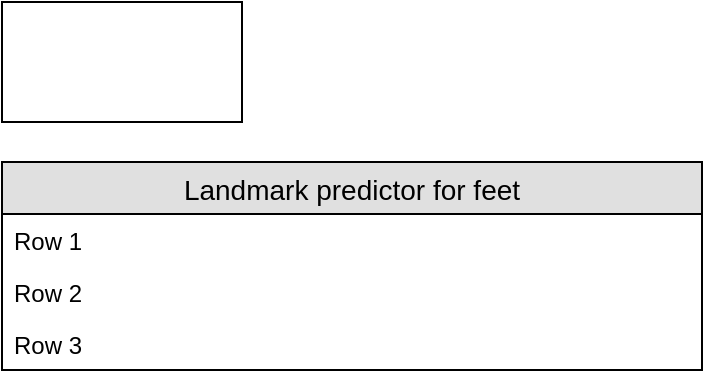 <mxfile version="12.7.0" type="github"><diagram id="Is7mefepSE9q5D3g1396" name="Page-1"><mxGraphModel dx="1421" dy="803" grid="1" gridSize="10" guides="1" tooltips="1" connect="1" arrows="1" fold="1" page="1" pageScale="1" pageWidth="1200" pageHeight="1600" math="0" shadow="0"><root><mxCell id="0"/><mxCell id="1" parent="0"/><mxCell id="H8sxdC8J9uGG-gNlK7rN-1" value="" style="rounded=0;whiteSpace=wrap;html=1;" vertex="1" parent="1"><mxGeometry x="210" y="140" width="120" height="60" as="geometry"/></mxCell><mxCell id="H8sxdC8J9uGG-gNlK7rN-2" value="Landmark predictor for feet" style="swimlane;fontStyle=0;childLayout=stackLayout;horizontal=1;startSize=26;fillColor=#e0e0e0;horizontalStack=0;resizeParent=1;resizeParentMax=0;resizeLast=0;collapsible=1;marginBottom=0;swimlaneFillColor=#ffffff;align=center;fontSize=14;" vertex="1" parent="1"><mxGeometry x="210" y="220" width="350" height="104" as="geometry"/></mxCell><mxCell id="H8sxdC8J9uGG-gNlK7rN-3" value="Row 1" style="text;strokeColor=none;fillColor=none;spacingLeft=4;spacingRight=4;overflow=hidden;rotatable=0;points=[[0,0.5],[1,0.5]];portConstraint=eastwest;fontSize=12;" vertex="1" parent="H8sxdC8J9uGG-gNlK7rN-2"><mxGeometry y="26" width="350" height="26" as="geometry"/></mxCell><mxCell id="H8sxdC8J9uGG-gNlK7rN-4" value="Row 2" style="text;strokeColor=none;fillColor=none;spacingLeft=4;spacingRight=4;overflow=hidden;rotatable=0;points=[[0,0.5],[1,0.5]];portConstraint=eastwest;fontSize=12;" vertex="1" parent="H8sxdC8J9uGG-gNlK7rN-2"><mxGeometry y="52" width="350" height="26" as="geometry"/></mxCell><mxCell id="H8sxdC8J9uGG-gNlK7rN-5" value="Row 3" style="text;strokeColor=none;fillColor=none;spacingLeft=4;spacingRight=4;overflow=hidden;rotatable=0;points=[[0,0.5],[1,0.5]];portConstraint=eastwest;fontSize=12;" vertex="1" parent="H8sxdC8J9uGG-gNlK7rN-2"><mxGeometry y="78" width="350" height="26" as="geometry"/></mxCell></root></mxGraphModel></diagram></mxfile>